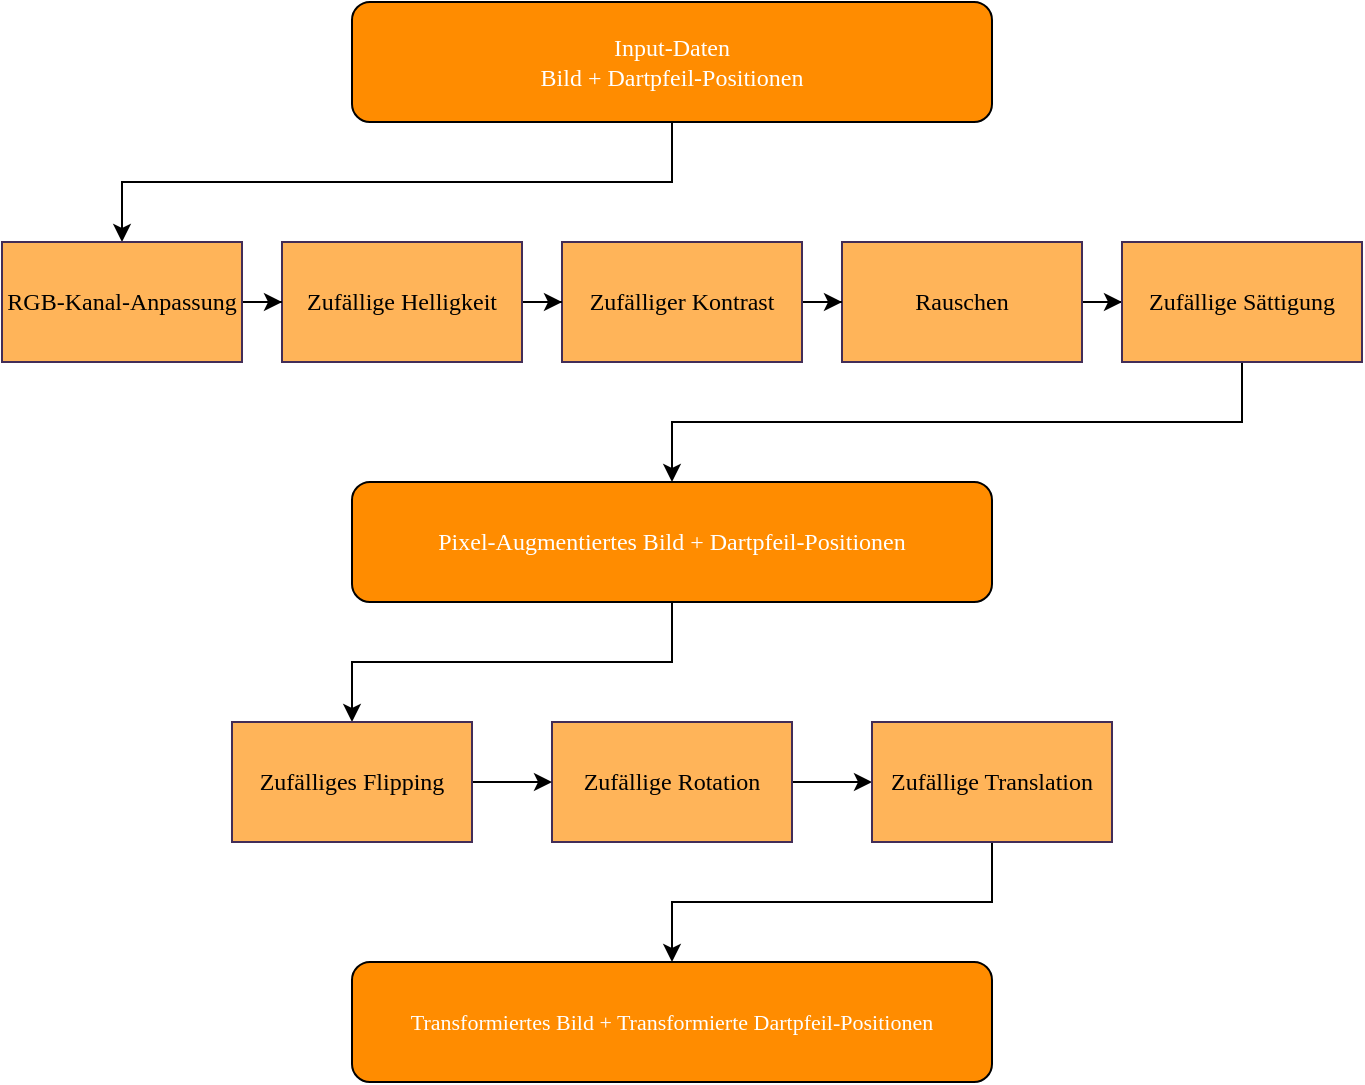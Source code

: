 <mxfile version="26.1.1">
  <diagram name="Page-1" id="J0DQyIThFPvef5JYbY2r">
    <mxGraphModel dx="989" dy="578" grid="1" gridSize="10" guides="1" tooltips="1" connect="1" arrows="1" fold="1" page="1" pageScale="1" pageWidth="850" pageHeight="1100" math="0" shadow="0">
      <root>
        <mxCell id="0" />
        <mxCell id="1" parent="0" />
        <mxCell id="XFcV5S_hlTU3tKBCiHqb-1" style="edgeStyle=orthogonalEdgeStyle;rounded=0;orthogonalLoop=1;jettySize=auto;html=1;exitX=0.5;exitY=1;exitDx=0;exitDy=0;fontFamily=Garamond;" parent="1" source="XFcV5S_hlTU3tKBCiHqb-2" target="XFcV5S_hlTU3tKBCiHqb-6" edge="1">
          <mxGeometry relative="1" as="geometry" />
        </mxCell>
        <mxCell id="XFcV5S_hlTU3tKBCiHqb-2" value="Pixel-Augmentiertes Bild + Dartpfeil-Positionen" style="rounded=1;whiteSpace=wrap;html=1;fillColor=light-dark(#FF8C00,#A18EB3);fontColor=#ffffff;strokeColor=#000000;fontFamily=Garamond;" parent="1" vertex="1">
          <mxGeometry x="260" y="440" width="320" height="60" as="geometry" />
        </mxCell>
        <mxCell id="XFcV5S_hlTU3tKBCiHqb-3" value="" style="edgeStyle=orthogonalEdgeStyle;rounded=0;orthogonalLoop=1;jettySize=auto;html=1;fontFamily=Garamond;" parent="1" source="XFcV5S_hlTU3tKBCiHqb-4" target="XFcV5S_hlTU3tKBCiHqb-8" edge="1">
          <mxGeometry relative="1" as="geometry" />
        </mxCell>
        <mxCell id="XFcV5S_hlTU3tKBCiHqb-4" value="Zufällige Rotation" style="rounded=0;whiteSpace=wrap;html=1;fillColor=light-dark(#FFB459,#A18EB3);fontColor=#000000;strokeColor=#432D57;fontFamily=Garamond;" parent="1" vertex="1">
          <mxGeometry x="360" y="560" width="120" height="60" as="geometry" />
        </mxCell>
        <mxCell id="XFcV5S_hlTU3tKBCiHqb-5" value="" style="edgeStyle=orthogonalEdgeStyle;rounded=0;orthogonalLoop=1;jettySize=auto;html=1;fontFamily=Garamond;" parent="1" source="XFcV5S_hlTU3tKBCiHqb-6" target="XFcV5S_hlTU3tKBCiHqb-4" edge="1">
          <mxGeometry relative="1" as="geometry" />
        </mxCell>
        <mxCell id="XFcV5S_hlTU3tKBCiHqb-6" value="Zufälliges Flipping" style="rounded=0;whiteSpace=wrap;html=1;fillColor=light-dark(#FFB459,#A18EB3);fontColor=#000000;strokeColor=#432D57;fontFamily=Garamond;" parent="1" vertex="1">
          <mxGeometry x="200" y="560" width="120" height="60" as="geometry" />
        </mxCell>
        <mxCell id="XFcV5S_hlTU3tKBCiHqb-7" style="edgeStyle=orthogonalEdgeStyle;rounded=0;orthogonalLoop=1;jettySize=auto;html=1;exitX=0.5;exitY=1;exitDx=0;exitDy=0;fontFamily=Garamond;" parent="1" source="XFcV5S_hlTU3tKBCiHqb-8" target="XFcV5S_hlTU3tKBCiHqb-17" edge="1">
          <mxGeometry relative="1" as="geometry" />
        </mxCell>
        <mxCell id="XFcV5S_hlTU3tKBCiHqb-8" value="Zufällige Translation" style="rounded=0;whiteSpace=wrap;html=1;fillColor=light-dark(#FFB459,#A18EB3);fontColor=#000000;strokeColor=#432D57;fontFamily=Garamond;" parent="1" vertex="1">
          <mxGeometry x="520" y="560" width="120" height="60" as="geometry" />
        </mxCell>
        <mxCell id="9GT_TlzIheWx1xwv7wGS-1" style="edgeStyle=orthogonalEdgeStyle;rounded=0;orthogonalLoop=1;jettySize=auto;html=1;" edge="1" parent="1" source="XFcV5S_hlTU3tKBCiHqb-10" target="XFcV5S_hlTU3tKBCiHqb-23">
          <mxGeometry relative="1" as="geometry" />
        </mxCell>
        <mxCell id="XFcV5S_hlTU3tKBCiHqb-10" value="Rauschen" style="rounded=0;whiteSpace=wrap;html=1;fillColor=light-dark(#FFB459,#A18EB3);fontColor=#000000;strokeColor=#432D57;fontFamily=Garamond;" parent="1" vertex="1">
          <mxGeometry x="505" y="320" width="120" height="60" as="geometry" />
        </mxCell>
        <mxCell id="XFcV5S_hlTU3tKBCiHqb-11" style="edgeStyle=orthogonalEdgeStyle;rounded=0;orthogonalLoop=1;jettySize=auto;html=1;exitX=0.5;exitY=1;exitDx=0;exitDy=0;fontFamily=Garamond;" parent="1" source="XFcV5S_hlTU3tKBCiHqb-12" target="XFcV5S_hlTU3tKBCiHqb-21" edge="1">
          <mxGeometry relative="1" as="geometry" />
        </mxCell>
        <mxCell id="XFcV5S_hlTU3tKBCiHqb-12" value="Input-Daten&lt;div&gt;Bild + Dartpfeil-Positionen&lt;/div&gt;" style="rounded=1;whiteSpace=wrap;html=1;fillColor=light-dark(#FF8C00,#A18EB3);fontColor=#ffffff;strokeColor=#000000;fontFamily=Garamond;" parent="1" vertex="1">
          <mxGeometry x="260" y="200" width="320" height="60" as="geometry" />
        </mxCell>
        <mxCell id="XFcV5S_hlTU3tKBCiHqb-13" value="" style="edgeStyle=orthogonalEdgeStyle;rounded=0;orthogonalLoop=1;jettySize=auto;html=1;fontFamily=Garamond;" parent="1" source="XFcV5S_hlTU3tKBCiHqb-14" target="XFcV5S_hlTU3tKBCiHqb-10" edge="1">
          <mxGeometry relative="1" as="geometry" />
        </mxCell>
        <mxCell id="XFcV5S_hlTU3tKBCiHqb-14" value="Zufälliger Kontrast" style="rounded=0;whiteSpace=wrap;html=1;fillColor=light-dark(#FFB459,#A18EB3);fontColor=#000000;strokeColor=#432D57;fontFamily=Garamond;" parent="1" vertex="1">
          <mxGeometry x="365" y="320" width="120" height="60" as="geometry" />
        </mxCell>
        <mxCell id="XFcV5S_hlTU3tKBCiHqb-17" value="&lt;font style=&quot;font-size: 11px;&quot;&gt;Transformiertes Bild + Transformierte Dartpfeil-Positionen&lt;/font&gt;" style="rounded=1;whiteSpace=wrap;html=1;fillColor=light-dark(#FF8C00,#A18EB3);fontColor=#ffffff;strokeColor=#000000;fontFamily=Garamond;" parent="1" vertex="1">
          <mxGeometry x="260" y="680" width="320" height="60" as="geometry" />
        </mxCell>
        <mxCell id="XFcV5S_hlTU3tKBCiHqb-18" value="" style="edgeStyle=orthogonalEdgeStyle;rounded=0;orthogonalLoop=1;jettySize=auto;html=1;fontFamily=Garamond;" parent="1" source="XFcV5S_hlTU3tKBCiHqb-19" target="XFcV5S_hlTU3tKBCiHqb-14" edge="1">
          <mxGeometry relative="1" as="geometry" />
        </mxCell>
        <mxCell id="XFcV5S_hlTU3tKBCiHqb-19" value="Zufällige Helligkeit" style="rounded=0;whiteSpace=wrap;html=1;fillColor=light-dark(#FFB459,#A18EB3);fontColor=#000000;strokeColor=#432D57;fontFamily=Garamond;" parent="1" vertex="1">
          <mxGeometry x="225" y="320" width="120" height="60" as="geometry" />
        </mxCell>
        <mxCell id="XFcV5S_hlTU3tKBCiHqb-20" value="" style="edgeStyle=orthogonalEdgeStyle;rounded=0;orthogonalLoop=1;jettySize=auto;html=1;fontFamily=Garamond;" parent="1" source="XFcV5S_hlTU3tKBCiHqb-21" target="XFcV5S_hlTU3tKBCiHqb-19" edge="1">
          <mxGeometry relative="1" as="geometry" />
        </mxCell>
        <mxCell id="XFcV5S_hlTU3tKBCiHqb-21" value="RGB-Kanal-Anpassung" style="rounded=0;whiteSpace=wrap;html=1;fillColor=light-dark(#FFB459,#A18EB3);fontColor=#000000;strokeColor=#432D57;fontFamily=Garamond;" parent="1" vertex="1">
          <mxGeometry x="85" y="320" width="120" height="60" as="geometry" />
        </mxCell>
        <mxCell id="XFcV5S_hlTU3tKBCiHqb-22" style="edgeStyle=orthogonalEdgeStyle;rounded=0;orthogonalLoop=1;jettySize=auto;html=1;exitX=0.5;exitY=1;exitDx=0;exitDy=0;fontFamily=Garamond;" parent="1" source="XFcV5S_hlTU3tKBCiHqb-23" target="XFcV5S_hlTU3tKBCiHqb-2" edge="1">
          <mxGeometry relative="1" as="geometry" />
        </mxCell>
        <mxCell id="XFcV5S_hlTU3tKBCiHqb-23" value="Zufällige Sättigung" style="rounded=0;whiteSpace=wrap;html=1;fillColor=light-dark(#FFB459,#A18EB3);fontColor=#000000;strokeColor=#432D57;fontFamily=Garamond;" parent="1" vertex="1">
          <mxGeometry x="645" y="320" width="120" height="60" as="geometry" />
        </mxCell>
      </root>
    </mxGraphModel>
  </diagram>
</mxfile>
